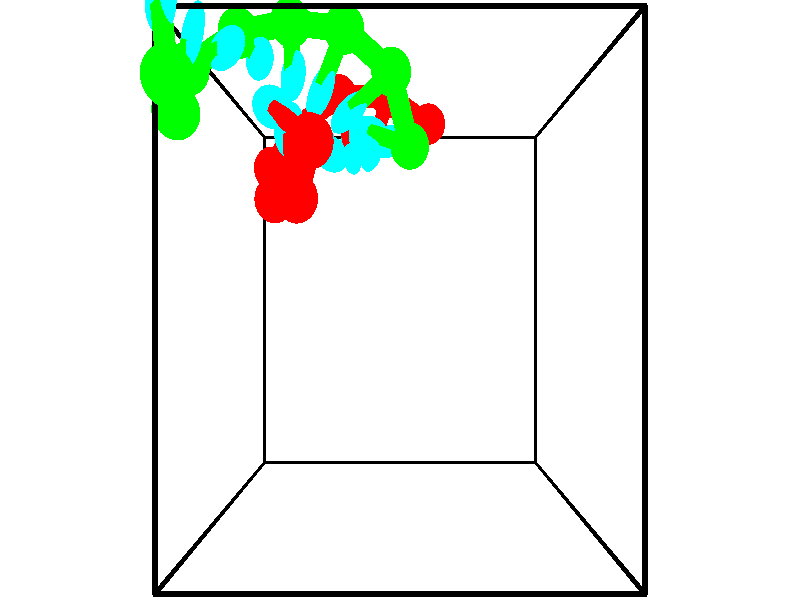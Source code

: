 // switches for output
#declare DRAW_BASES = 1; // possible values are 0, 1; only relevant for DNA ribbons
#declare DRAW_BASES_TYPE = 3; // possible values are 1, 2, 3; only relevant for DNA ribbons
#declare DRAW_FOG = 0; // set to 1 to enable fog

#include "colors.inc"

#include "transforms.inc"
background { rgb <1, 1, 1>}

#default {
   normal{
       ripples 0.25
       frequency 0.20
       turbulence 0.2
       lambda 5
   }
	finish {
		phong 0.1
		phong_size 40.
	}
}

// original window dimensions: 1024x640


// camera settings

camera {
	sky <-0, 1, 0>
	up <-0, 1, 0>
	right 1.6 * <1, 0, 0>
	location <2.5, 2.5, 11.1562>
	look_at <2.5, 2.5, 2.5>
	direction <0, 0, -8.6562>
	angle 67.0682
}


# declare cpy_camera_pos = <2.5, 2.5, 11.1562>;
# if (DRAW_FOG = 1)
fog {
	fog_type 2
	up vnormalize(cpy_camera_pos)
	color rgbt<1,1,1,0.3>
	distance 1e-5
	fog_alt 3e-3
	fog_offset 4
}
# end


// LIGHTS

# declare lum = 6;
global_settings {
	ambient_light rgb lum * <0.05, 0.05, 0.05>
	max_trace_level 15
}# declare cpy_direct_light_amount = 0.25;
light_source
{	1000 * <-1, -1, 1>,
	rgb lum * cpy_direct_light_amount
	parallel
}

light_source
{	1000 * <1, 1, -1>,
	rgb lum * cpy_direct_light_amount
	parallel
}

// strand 0

// nucleotide -1

// particle -1
sphere {
	<2.918683, 4.678226, 2.176513> 0.250000
	pigment { color rgbt <1,0,0,0> }
	no_shadow
}
cylinder {
	<2.579880, 4.598728, 1.979301>,  <2.376598, 4.551030, 1.860975>, 0.100000
	pigment { color rgbt <1,0,0,0> }
	no_shadow
}
cylinder {
	<2.579880, 4.598728, 1.979301>,  <2.918683, 4.678226, 2.176513>, 0.100000
	pigment { color rgbt <1,0,0,0> }
	no_shadow
}

// particle -1
sphere {
	<2.579880, 4.598728, 1.979301> 0.100000
	pigment { color rgbt <1,0,0,0> }
	no_shadow
}
sphere {
	0, 1
	scale<0.080000,0.200000,0.300000>
	matrix <-0.436430, -0.269521, 0.858421,
		-0.303487, 0.942263, 0.141549,
		-0.847009, -0.198743, -0.493028,
		2.325777, 4.539105, 1.831393>
	pigment { color rgbt <0,1,1,0> }
	no_shadow
}
cylinder {
	<2.340194, 4.932705, 2.484515>,  <2.918683, 4.678226, 2.176513>, 0.130000
	pigment { color rgbt <1,0,0,0> }
	no_shadow
}

// nucleotide -1

// particle -1
sphere {
	<2.340194, 4.932705, 2.484515> 0.250000
	pigment { color rgbt <1,0,0,0> }
	no_shadow
}
cylinder {
	<2.189629, 4.615040, 2.293678>,  <2.099289, 4.424440, 2.179176>, 0.100000
	pigment { color rgbt <1,0,0,0> }
	no_shadow
}
cylinder {
	<2.189629, 4.615040, 2.293678>,  <2.340194, 4.932705, 2.484515>, 0.100000
	pigment { color rgbt <1,0,0,0> }
	no_shadow
}

// particle -1
sphere {
	<2.189629, 4.615040, 2.293678> 0.100000
	pigment { color rgbt <1,0,0,0> }
	no_shadow
}
sphere {
	0, 1
	scale<0.080000,0.200000,0.300000>
	matrix <-0.639317, -0.150040, 0.754163,
		-0.670511, 0.588890, -0.451246,
		-0.376414, -0.794164, -0.477091,
		2.076704, 4.376791, 2.150551>
	pigment { color rgbt <0,1,1,0> }
	no_shadow
}
cylinder {
	<1.618846, 4.976144, 2.373059>,  <2.340194, 4.932705, 2.484515>, 0.130000
	pigment { color rgbt <1,0,0,0> }
	no_shadow
}

// nucleotide -1

// particle -1
sphere {
	<1.618846, 4.976144, 2.373059> 0.250000
	pigment { color rgbt <1,0,0,0> }
	no_shadow
}
cylinder {
	<1.719841, 4.590916, 2.410461>,  <1.780438, 4.359778, 2.432903>, 0.100000
	pigment { color rgbt <1,0,0,0> }
	no_shadow
}
cylinder {
	<1.719841, 4.590916, 2.410461>,  <1.618846, 4.976144, 2.373059>, 0.100000
	pigment { color rgbt <1,0,0,0> }
	no_shadow
}

// particle -1
sphere {
	<1.719841, 4.590916, 2.410461> 0.100000
	pigment { color rgbt <1,0,0,0> }
	no_shadow
}
sphere {
	0, 1
	scale<0.080000,0.200000,0.300000>
	matrix <-0.661791, -0.101381, 0.742802,
		-0.705892, -0.249428, -0.662949,
		0.252487, -0.963072, 0.093505,
		1.795587, 4.301994, 2.438513>
	pigment { color rgbt <0,1,1,0> }
	no_shadow
}
cylinder {
	<0.974446, 4.532294, 2.496861>,  <1.618846, 4.976144, 2.373059>, 0.130000
	pigment { color rgbt <1,0,0,0> }
	no_shadow
}

// nucleotide -1

// particle -1
sphere {
	<0.974446, 4.532294, 2.496861> 0.250000
	pigment { color rgbt <1,0,0,0> }
	no_shadow
}
cylinder {
	<1.290573, 4.340874, 2.649902>,  <1.480250, 4.226022, 2.741727>, 0.100000
	pigment { color rgbt <1,0,0,0> }
	no_shadow
}
cylinder {
	<1.290573, 4.340874, 2.649902>,  <0.974446, 4.532294, 2.496861>, 0.100000
	pigment { color rgbt <1,0,0,0> }
	no_shadow
}

// particle -1
sphere {
	<1.290573, 4.340874, 2.649902> 0.100000
	pigment { color rgbt <1,0,0,0> }
	no_shadow
}
sphere {
	0, 1
	scale<0.080000,0.200000,0.300000>
	matrix <-0.441404, -0.011630, 0.897233,
		-0.424922, -0.877983, -0.220425,
		0.790319, -0.478551, 0.382603,
		1.527669, 4.197309, 2.764683>
	pigment { color rgbt <0,1,1,0> }
	no_shadow
}
cylinder {
	<0.754357, 3.998032, 2.880851>,  <0.974446, 4.532294, 2.496861>, 0.130000
	pigment { color rgbt <1,0,0,0> }
	no_shadow
}

// nucleotide -1

// particle -1
sphere {
	<0.754357, 3.998032, 2.880851> 0.250000
	pigment { color rgbt <1,0,0,0> }
	no_shadow
}
cylinder {
	<1.109070, 4.110071, 3.027908>,  <1.321898, 4.177295, 3.116143>, 0.100000
	pigment { color rgbt <1,0,0,0> }
	no_shadow
}
cylinder {
	<1.109070, 4.110071, 3.027908>,  <0.754357, 3.998032, 2.880851>, 0.100000
	pigment { color rgbt <1,0,0,0> }
	no_shadow
}

// particle -1
sphere {
	<1.109070, 4.110071, 3.027908> 0.100000
	pigment { color rgbt <1,0,0,0> }
	no_shadow
}
sphere {
	0, 1
	scale<0.080000,0.200000,0.300000>
	matrix <-0.403377, 0.080729, 0.911466,
		0.225623, -0.956570, 0.184575,
		0.886781, 0.280101, 0.367644,
		1.375104, 4.194101, 3.138202>
	pigment { color rgbt <0,1,1,0> }
	no_shadow
}
cylinder {
	<0.900450, 3.566620, 3.457011>,  <0.754357, 3.998032, 2.880851>, 0.130000
	pigment { color rgbt <1,0,0,0> }
	no_shadow
}

// nucleotide -1

// particle -1
sphere {
	<0.900450, 3.566620, 3.457011> 0.250000
	pigment { color rgbt <1,0,0,0> }
	no_shadow
}
cylinder {
	<1.095238, 3.912712, 3.504742>,  <1.212110, 4.120367, 3.533381>, 0.100000
	pigment { color rgbt <1,0,0,0> }
	no_shadow
}
cylinder {
	<1.095238, 3.912712, 3.504742>,  <0.900450, 3.566620, 3.457011>, 0.100000
	pigment { color rgbt <1,0,0,0> }
	no_shadow
}

// particle -1
sphere {
	<1.095238, 3.912712, 3.504742> 0.100000
	pigment { color rgbt <1,0,0,0> }
	no_shadow
}
sphere {
	0, 1
	scale<0.080000,0.200000,0.300000>
	matrix <-0.409496, 0.105496, 0.906192,
		0.771475, -0.490152, 0.405681,
		0.486969, 0.865229, 0.119328,
		1.241329, 4.172281, 3.540540>
	pigment { color rgbt <0,1,1,0> }
	no_shadow
}
cylinder {
	<1.285605, 3.498205, 4.079105>,  <0.900450, 3.566620, 3.457011>, 0.130000
	pigment { color rgbt <1,0,0,0> }
	no_shadow
}

// nucleotide -1

// particle -1
sphere {
	<1.285605, 3.498205, 4.079105> 0.250000
	pigment { color rgbt <1,0,0,0> }
	no_shadow
}
cylinder {
	<1.230499, 3.890194, 4.021591>,  <1.197436, 4.125387, 3.987083>, 0.100000
	pigment { color rgbt <1,0,0,0> }
	no_shadow
}
cylinder {
	<1.230499, 3.890194, 4.021591>,  <1.285605, 3.498205, 4.079105>, 0.100000
	pigment { color rgbt <1,0,0,0> }
	no_shadow
}

// particle -1
sphere {
	<1.230499, 3.890194, 4.021591> 0.100000
	pigment { color rgbt <1,0,0,0> }
	no_shadow
}
sphere {
	0, 1
	scale<0.080000,0.200000,0.300000>
	matrix <-0.190292, 0.116278, 0.974817,
		0.972013, 0.161657, 0.170462,
		-0.137765, 0.979973, -0.143786,
		1.189170, 4.184186, 3.978456>
	pigment { color rgbt <0,1,1,0> }
	no_shadow
}
cylinder {
	<1.530502, 3.933313, 4.632498>,  <1.285605, 3.498205, 4.079105>, 0.130000
	pigment { color rgbt <1,0,0,0> }
	no_shadow
}

// nucleotide -1

// particle -1
sphere {
	<1.530502, 3.933313, 4.632498> 0.250000
	pigment { color rgbt <1,0,0,0> }
	no_shadow
}
cylinder {
	<1.253067, 4.158203, 4.452347>,  <1.086606, 4.293137, 4.344256>, 0.100000
	pigment { color rgbt <1,0,0,0> }
	no_shadow
}
cylinder {
	<1.253067, 4.158203, 4.452347>,  <1.530502, 3.933313, 4.632498>, 0.100000
	pigment { color rgbt <1,0,0,0> }
	no_shadow
}

// particle -1
sphere {
	<1.253067, 4.158203, 4.452347> 0.100000
	pigment { color rgbt <1,0,0,0> }
	no_shadow
}
sphere {
	0, 1
	scale<0.080000,0.200000,0.300000>
	matrix <-0.365792, 0.263730, 0.892549,
		0.620591, 0.783805, 0.022738,
		-0.693587, 0.562225, -0.450378,
		1.044991, 4.326871, 4.317234>
	pigment { color rgbt <0,1,1,0> }
	no_shadow
}
// strand 1

// nucleotide -1

// particle -1
sphere {
	<0.269224, 4.292714, 5.350315> 0.250000
	pigment { color rgbt <0,1,0,0> }
	no_shadow
}
cylinder {
	<0.192032, 4.674976, 5.261337>,  <0.145716, 4.904334, 5.207951>, 0.100000
	pigment { color rgbt <0,1,0,0> }
	no_shadow
}
cylinder {
	<0.192032, 4.674976, 5.261337>,  <0.269224, 4.292714, 5.350315>, 0.100000
	pigment { color rgbt <0,1,0,0> }
	no_shadow
}

// particle -1
sphere {
	<0.192032, 4.674976, 5.261337> 0.100000
	pigment { color rgbt <0,1,0,0> }
	no_shadow
}
sphere {
	0, 1
	scale<0.080000,0.200000,0.300000>
	matrix <0.458779, -0.112516, -0.881398,
		-0.867341, -0.272145, -0.416721,
		-0.192981, 0.955656, -0.222444,
		0.134138, 4.961673, 5.194604>
	pigment { color rgbt <0,1,1,0> }
	no_shadow
}
cylinder {
	<0.065958, 4.202299, 4.594569>,  <0.269224, 4.292714, 5.350315>, 0.130000
	pigment { color rgbt <0,1,0,0> }
	no_shadow
}

// nucleotide -1

// particle -1
sphere {
	<0.065958, 4.202299, 4.594569> 0.250000
	pigment { color rgbt <0,1,0,0> }
	no_shadow
}
cylinder {
	<0.195114, 4.570831, 4.681187>,  <0.272608, 4.791951, 4.733157>, 0.100000
	pigment { color rgbt <0,1,0,0> }
	no_shadow
}
cylinder {
	<0.195114, 4.570831, 4.681187>,  <0.065958, 4.202299, 4.594569>, 0.100000
	pigment { color rgbt <0,1,0,0> }
	no_shadow
}

// particle -1
sphere {
	<0.195114, 4.570831, 4.681187> 0.100000
	pigment { color rgbt <0,1,0,0> }
	no_shadow
}
sphere {
	0, 1
	scale<0.080000,0.200000,0.300000>
	matrix <0.699488, -0.078184, -0.710355,
		-0.637542, 0.380836, -0.669704,
		0.322889, 0.921331, 0.216544,
		0.291981, 4.847230, 4.746150>
	pigment { color rgbt <0,1,1,0> }
	no_shadow
}
cylinder {
	<-0.010239, 4.769696, 4.032174>,  <0.065958, 4.202299, 4.594569>, 0.130000
	pigment { color rgbt <0,1,0,0> }
	no_shadow
}

// nucleotide -1

// particle -1
sphere {
	<-0.010239, 4.769696, 4.032174> 0.250000
	pigment { color rgbt <0,1,0,0> }
	no_shadow
}
cylinder {
	<0.317535, 4.809013, 4.258045>,  <0.514200, 4.832604, 4.393568>, 0.100000
	pigment { color rgbt <0,1,0,0> }
	no_shadow
}
cylinder {
	<0.317535, 4.809013, 4.258045>,  <-0.010239, 4.769696, 4.032174>, 0.100000
	pigment { color rgbt <0,1,0,0> }
	no_shadow
}

// particle -1
sphere {
	<0.317535, 4.809013, 4.258045> 0.100000
	pigment { color rgbt <0,1,0,0> }
	no_shadow
}
sphere {
	0, 1
	scale<0.080000,0.200000,0.300000>
	matrix <0.570281, -0.041033, -0.820424,
		-0.057472, 0.994311, -0.089679,
		0.819437, 0.098294, 0.564678,
		0.563367, 4.838501, 4.427449>
	pigment { color rgbt <0,1,1,0> }
	no_shadow
}
cylinder {
	<0.510169, 5.244496, 3.710762>,  <-0.010239, 4.769696, 4.032174>, 0.130000
	pigment { color rgbt <0,1,0,0> }
	no_shadow
}

// nucleotide -1

// particle -1
sphere {
	<0.510169, 5.244496, 3.710762> 0.250000
	pigment { color rgbt <0,1,0,0> }
	no_shadow
}
cylinder {
	<0.715195, 5.010536, 3.962212>,  <0.838210, 4.870160, 4.113082>, 0.100000
	pigment { color rgbt <0,1,0,0> }
	no_shadow
}
cylinder {
	<0.715195, 5.010536, 3.962212>,  <0.510169, 5.244496, 3.710762>, 0.100000
	pigment { color rgbt <0,1,0,0> }
	no_shadow
}

// particle -1
sphere {
	<0.715195, 5.010536, 3.962212> 0.100000
	pigment { color rgbt <0,1,0,0> }
	no_shadow
}
sphere {
	0, 1
	scale<0.080000,0.200000,0.300000>
	matrix <0.654422, -0.207858, -0.726998,
		0.555886, 0.784020, 0.276231,
		0.512564, -0.584900, 0.628625,
		0.868964, 4.835066, 4.150799>
	pigment { color rgbt <0,1,1,0> }
	no_shadow
}
cylinder {
	<1.124889, 5.404764, 3.570758>,  <0.510169, 5.244496, 3.710762>, 0.130000
	pigment { color rgbt <0,1,0,0> }
	no_shadow
}

// nucleotide -1

// particle -1
sphere {
	<1.124889, 5.404764, 3.570758> 0.250000
	pigment { color rgbt <0,1,0,0> }
	no_shadow
}
cylinder {
	<1.170013, 5.039307, 3.726978>,  <1.197088, 4.820032, 3.820710>, 0.100000
	pigment { color rgbt <0,1,0,0> }
	no_shadow
}
cylinder {
	<1.170013, 5.039307, 3.726978>,  <1.124889, 5.404764, 3.570758>, 0.100000
	pigment { color rgbt <0,1,0,0> }
	no_shadow
}

// particle -1
sphere {
	<1.170013, 5.039307, 3.726978> 0.100000
	pigment { color rgbt <0,1,0,0> }
	no_shadow
}
sphere {
	0, 1
	scale<0.080000,0.200000,0.300000>
	matrix <0.598853, -0.251129, -0.760466,
		0.792873, 0.319671, 0.518808,
		0.112811, -0.913643, 0.390550,
		1.203857, 4.765213, 3.844143>
	pigment { color rgbt <0,1,1,0> }
	no_shadow
}
cylinder {
	<1.809215, 5.297351, 3.677939>,  <1.124889, 5.404764, 3.570758>, 0.130000
	pigment { color rgbt <0,1,0,0> }
	no_shadow
}

// nucleotide -1

// particle -1
sphere {
	<1.809215, 5.297351, 3.677939> 0.250000
	pigment { color rgbt <0,1,0,0> }
	no_shadow
}
cylinder {
	<1.634079, 4.941711, 3.624577>,  <1.528998, 4.728327, 3.592559>, 0.100000
	pigment { color rgbt <0,1,0,0> }
	no_shadow
}
cylinder {
	<1.634079, 4.941711, 3.624577>,  <1.809215, 5.297351, 3.677939>, 0.100000
	pigment { color rgbt <0,1,0,0> }
	no_shadow
}

// particle -1
sphere {
	<1.634079, 4.941711, 3.624577> 0.100000
	pigment { color rgbt <0,1,0,0> }
	no_shadow
}
sphere {
	0, 1
	scale<0.080000,0.200000,0.300000>
	matrix <0.608212, -0.183644, -0.772239,
		0.662099, -0.419256, 0.621168,
		-0.437839, -0.889100, -0.133406,
		1.502727, 4.674981, 3.584555>
	pigment { color rgbt <0,1,1,0> }
	no_shadow
}
cylinder {
	<2.389199, 4.889045, 3.569890>,  <1.809215, 5.297351, 3.677939>, 0.130000
	pigment { color rgbt <0,1,0,0> }
	no_shadow
}

// nucleotide -1

// particle -1
sphere {
	<2.389199, 4.889045, 3.569890> 0.250000
	pigment { color rgbt <0,1,0,0> }
	no_shadow
}
cylinder {
	<2.074753, 4.681122, 3.436131>,  <1.886085, 4.556368, 3.355875>, 0.100000
	pigment { color rgbt <0,1,0,0> }
	no_shadow
}
cylinder {
	<2.074753, 4.681122, 3.436131>,  <2.389199, 4.889045, 3.569890>, 0.100000
	pigment { color rgbt <0,1,0,0> }
	no_shadow
}

// particle -1
sphere {
	<2.074753, 4.681122, 3.436131> 0.100000
	pigment { color rgbt <0,1,0,0> }
	no_shadow
}
sphere {
	0, 1
	scale<0.080000,0.200000,0.300000>
	matrix <0.527076, -0.281207, -0.801943,
		0.322821, -0.806674, 0.495040,
		-0.786115, -0.519808, -0.334399,
		1.838918, 4.525179, 3.335811>
	pigment { color rgbt <0,1,1,0> }
	no_shadow
}
cylinder {
	<2.625851, 4.159563, 3.345535>,  <2.389199, 4.889045, 3.569890>, 0.130000
	pigment { color rgbt <0,1,0,0> }
	no_shadow
}

// nucleotide -1

// particle -1
sphere {
	<2.625851, 4.159563, 3.345535> 0.250000
	pigment { color rgbt <0,1,0,0> }
	no_shadow
}
cylinder {
	<2.306183, 4.294312, 3.146400>,  <2.114382, 4.375161, 3.026920>, 0.100000
	pigment { color rgbt <0,1,0,0> }
	no_shadow
}
cylinder {
	<2.306183, 4.294312, 3.146400>,  <2.625851, 4.159563, 3.345535>, 0.100000
	pigment { color rgbt <0,1,0,0> }
	no_shadow
}

// particle -1
sphere {
	<2.306183, 4.294312, 3.146400> 0.100000
	pigment { color rgbt <0,1,0,0> }
	no_shadow
}
sphere {
	0, 1
	scale<0.080000,0.200000,0.300000>
	matrix <0.364271, -0.387391, -0.846897,
		-0.478154, -0.858164, 0.186879,
		-0.799172, 0.336873, -0.497837,
		2.066431, 4.395373, 2.997049>
	pigment { color rgbt <0,1,1,0> }
	no_shadow
}
// box output
cylinder {
	<0.000000, 0.000000, 0.000000>,  <5.000000, 0.000000, 0.000000>, 0.025000
	pigment { color rgbt <0,0,0,0> }
	no_shadow
}
cylinder {
	<0.000000, 0.000000, 0.000000>,  <0.000000, 5.000000, 0.000000>, 0.025000
	pigment { color rgbt <0,0,0,0> }
	no_shadow
}
cylinder {
	<0.000000, 0.000000, 0.000000>,  <0.000000, 0.000000, 5.000000>, 0.025000
	pigment { color rgbt <0,0,0,0> }
	no_shadow
}
cylinder {
	<5.000000, 5.000000, 5.000000>,  <0.000000, 5.000000, 5.000000>, 0.025000
	pigment { color rgbt <0,0,0,0> }
	no_shadow
}
cylinder {
	<5.000000, 5.000000, 5.000000>,  <5.000000, 0.000000, 5.000000>, 0.025000
	pigment { color rgbt <0,0,0,0> }
	no_shadow
}
cylinder {
	<5.000000, 5.000000, 5.000000>,  <5.000000, 5.000000, 0.000000>, 0.025000
	pigment { color rgbt <0,0,0,0> }
	no_shadow
}
cylinder {
	<0.000000, 0.000000, 5.000000>,  <0.000000, 5.000000, 5.000000>, 0.025000
	pigment { color rgbt <0,0,0,0> }
	no_shadow
}
cylinder {
	<0.000000, 0.000000, 5.000000>,  <5.000000, 0.000000, 5.000000>, 0.025000
	pigment { color rgbt <0,0,0,0> }
	no_shadow
}
cylinder {
	<5.000000, 5.000000, 0.000000>,  <0.000000, 5.000000, 0.000000>, 0.025000
	pigment { color rgbt <0,0,0,0> }
	no_shadow
}
cylinder {
	<5.000000, 5.000000, 0.000000>,  <5.000000, 0.000000, 0.000000>, 0.025000
	pigment { color rgbt <0,0,0,0> }
	no_shadow
}
cylinder {
	<5.000000, 0.000000, 5.000000>,  <5.000000, 0.000000, 0.000000>, 0.025000
	pigment { color rgbt <0,0,0,0> }
	no_shadow
}
cylinder {
	<0.000000, 5.000000, 0.000000>,  <0.000000, 5.000000, 5.000000>, 0.025000
	pigment { color rgbt <0,0,0,0> }
	no_shadow
}
// end of box output
